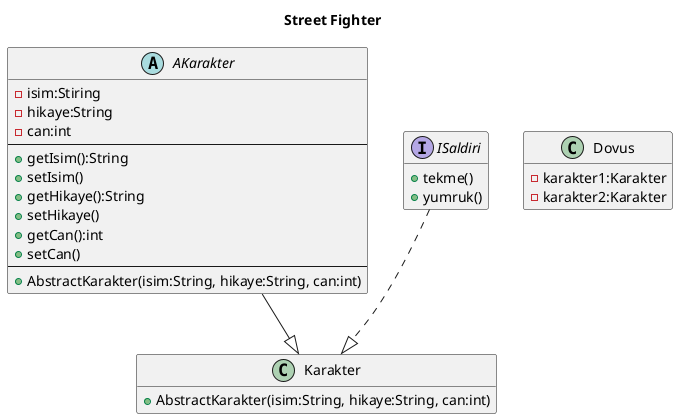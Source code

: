 @startuml name
title Street Fighter

abstract class AKarakter{
    -isim:Stiring
    -hikaye:String
    -can:int
    ---
    +getIsim():String
    +setIsim()
    +getHikaye():String
    +setHikaye()
    +getCan():int
    +setCan()
    ---
    +AbstractKarakter(isim:String, hikaye:String, can:int)
}

class Karakter{
    +AbstractKarakter(isim:String, hikaye:String, can:int)

}

interface ISaldiri{
    +tekme()
    +yumruk()
}

class Dovus{
    -karakter1:Karakter
    -karakter2:Karakter
}

ISaldiri ..|> Karakter
AKarakter --|> Karakter

hide empty members
@enduml